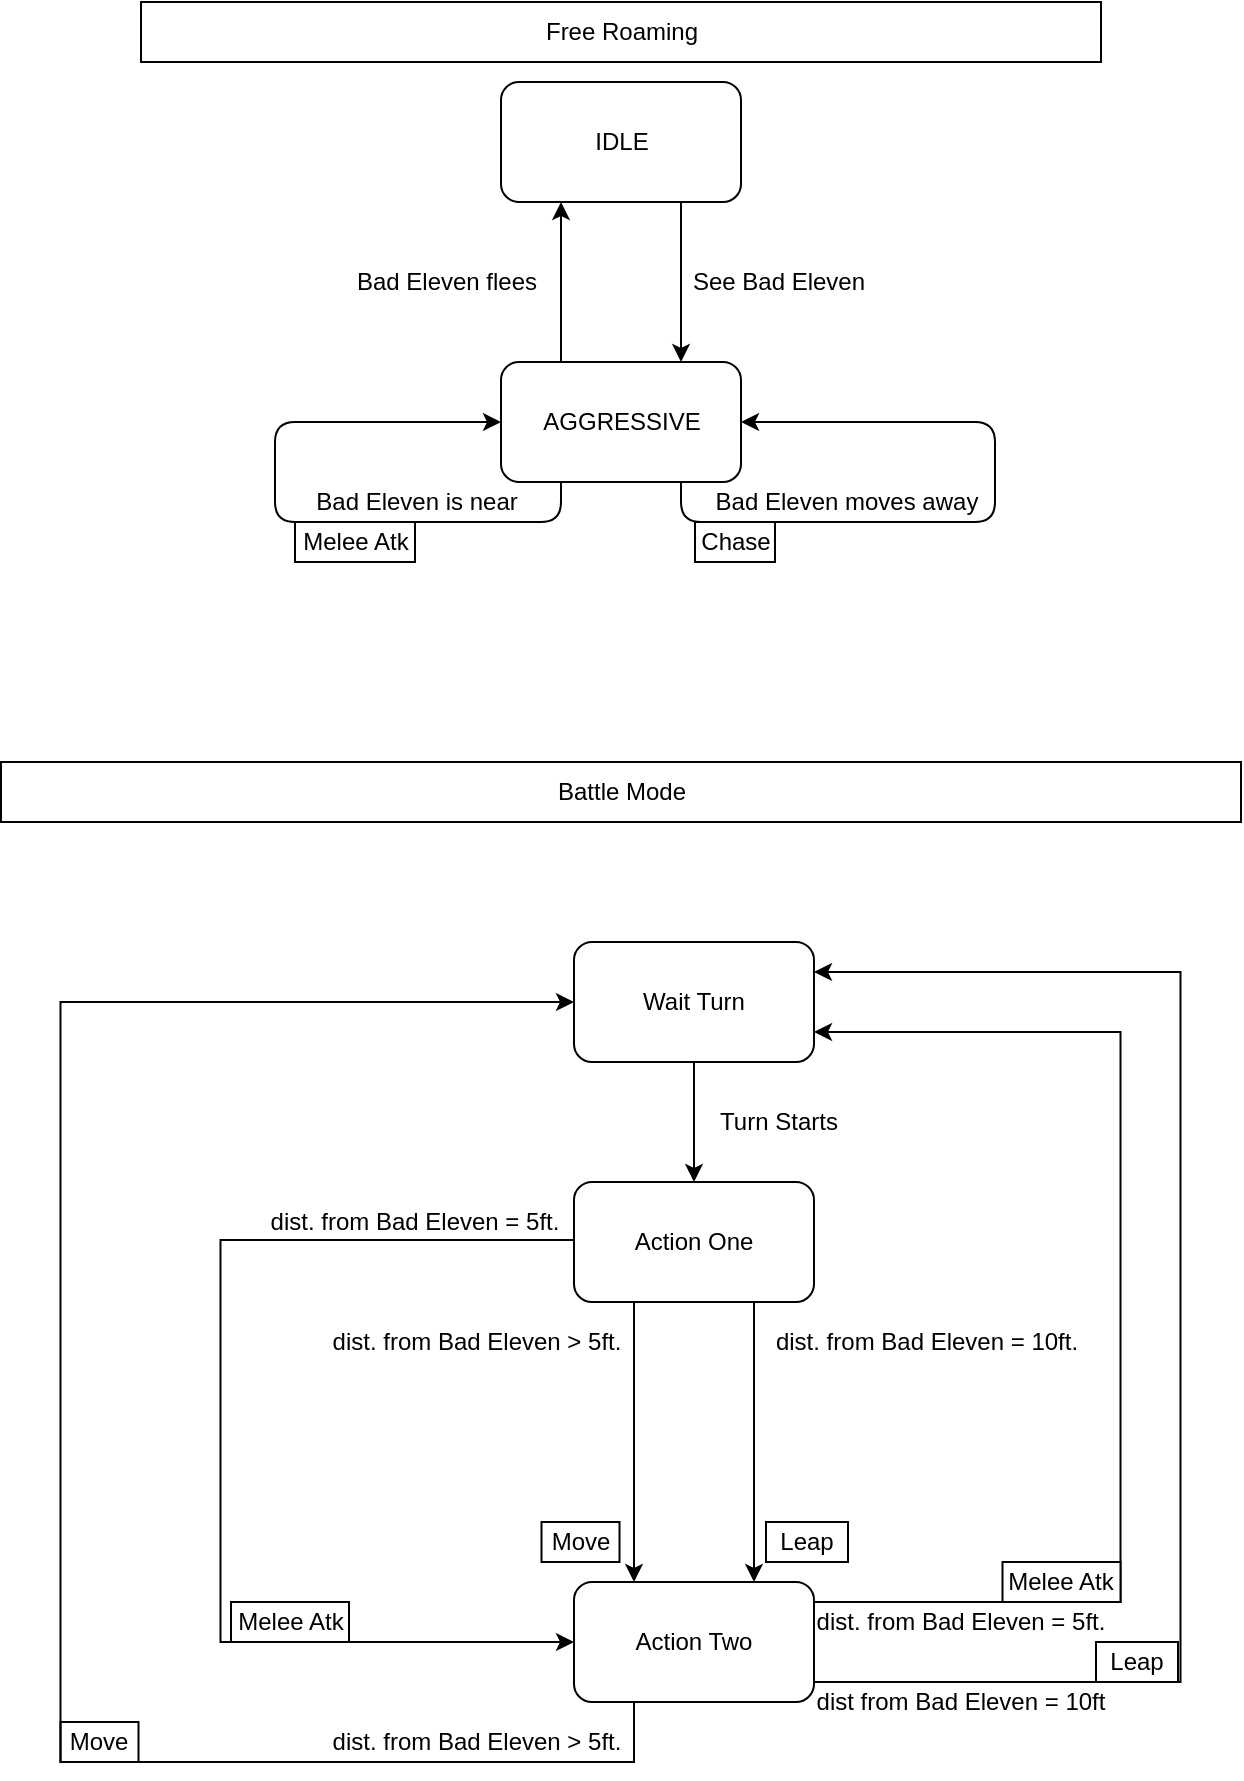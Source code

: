 <mxfile version="12.5.5"><diagram id="Zlv_XiqWlyx7ft0DZovL" name="Page-1"><mxGraphModel dx="780" dy="696" grid="1" gridSize="10" guides="1" tooltips="1" connect="1" arrows="1" fold="1" page="1" pageScale="1" pageWidth="827" pageHeight="1169" math="0" shadow="0"><root><mxCell id="0"/><mxCell id="1" parent="0"/><mxCell id="uVq_kR3ZMAJ6x4FoBAPn-3" style="edgeStyle=orthogonalEdgeStyle;rounded=0;orthogonalLoop=1;jettySize=auto;html=1;exitX=0.75;exitY=1;exitDx=0;exitDy=0;entryX=0.75;entryY=0;entryDx=0;entryDy=0;" parent="1" source="uVq_kR3ZMAJ6x4FoBAPn-1" target="uVq_kR3ZMAJ6x4FoBAPn-2" edge="1"><mxGeometry relative="1" as="geometry"/></mxCell><mxCell id="uVq_kR3ZMAJ6x4FoBAPn-1" value="IDLE" style="rounded=1;whiteSpace=wrap;html=1;" parent="1" vertex="1"><mxGeometry x="310.5" y="80" width="120" height="60" as="geometry"/></mxCell><mxCell id="uVq_kR3ZMAJ6x4FoBAPn-4" style="edgeStyle=orthogonalEdgeStyle;rounded=0;orthogonalLoop=1;jettySize=auto;html=1;exitX=0.25;exitY=0;exitDx=0;exitDy=0;entryX=0.25;entryY=1;entryDx=0;entryDy=0;" parent="1" source="uVq_kR3ZMAJ6x4FoBAPn-2" target="uVq_kR3ZMAJ6x4FoBAPn-1" edge="1"><mxGeometry relative="1" as="geometry"/></mxCell><mxCell id="uVq_kR3ZMAJ6x4FoBAPn-2" value="AGGRESSIVE" style="rounded=1;whiteSpace=wrap;html=1;" parent="1" vertex="1"><mxGeometry x="310.5" y="220" width="120" height="60" as="geometry"/></mxCell><mxCell id="uVq_kR3ZMAJ6x4FoBAPn-5" value="See Bad Eleven" style="text;html=1;align=center;verticalAlign=middle;resizable=0;points=[];autosize=1;" parent="1" vertex="1"><mxGeometry x="398.5" y="170" width="100" height="20" as="geometry"/></mxCell><mxCell id="uVq_kR3ZMAJ6x4FoBAPn-6" value="Bad Eleven flees" style="text;html=1;align=center;verticalAlign=middle;resizable=0;points=[];autosize=1;" parent="1" vertex="1"><mxGeometry x="227.5" y="170" width="110" height="20" as="geometry"/></mxCell><mxCell id="uVq_kR3ZMAJ6x4FoBAPn-8" style="edgeStyle=orthogonalEdgeStyle;orthogonalLoop=1;jettySize=auto;html=1;exitX=0.75;exitY=1;exitDx=0;exitDy=0;entryX=1;entryY=0.5;entryDx=0;entryDy=0;rounded=1;" parent="1" source="uVq_kR3ZMAJ6x4FoBAPn-2" target="uVq_kR3ZMAJ6x4FoBAPn-2" edge="1"><mxGeometry relative="1" as="geometry"><Array as="points"><mxPoint x="400.5" y="300"/><mxPoint x="557.5" y="300"/><mxPoint x="557.5" y="250"/></Array></mxGeometry></mxCell><mxCell id="uVq_kR3ZMAJ6x4FoBAPn-9" value="Bad Eleven moves away" style="text;html=1;align=center;verticalAlign=middle;resizable=0;points=[];autosize=1;" parent="1" vertex="1"><mxGeometry x="407.5" y="280" width="150" height="20" as="geometry"/></mxCell><mxCell id="uVq_kR3ZMAJ6x4FoBAPn-10" value="Chase" style="rounded=0;whiteSpace=wrap;html=1;" parent="1" vertex="1"><mxGeometry x="407.5" y="300" width="40" height="20" as="geometry"/></mxCell><mxCell id="uVq_kR3ZMAJ6x4FoBAPn-12" style="edgeStyle=orthogonalEdgeStyle;rounded=1;orthogonalLoop=1;jettySize=auto;html=1;exitX=0.25;exitY=1;exitDx=0;exitDy=0;entryX=0;entryY=0.5;entryDx=0;entryDy=0;" parent="1" source="uVq_kR3ZMAJ6x4FoBAPn-2" target="uVq_kR3ZMAJ6x4FoBAPn-2" edge="1"><mxGeometry relative="1" as="geometry"><Array as="points"><mxPoint x="340.5" y="300"/><mxPoint x="197.5" y="300"/><mxPoint x="197.5" y="250"/></Array></mxGeometry></mxCell><mxCell id="uVq_kR3ZMAJ6x4FoBAPn-13" value="Bad Eleven is near" style="text;html=1;align=center;verticalAlign=middle;resizable=0;points=[];autosize=1;" parent="1" vertex="1"><mxGeometry x="207.5" y="280" width="120" height="20" as="geometry"/></mxCell><mxCell id="uVq_kR3ZMAJ6x4FoBAPn-14" value="Melee Atk" style="rounded=0;whiteSpace=wrap;html=1;" parent="1" vertex="1"><mxGeometry x="207.5" y="300" width="60" height="20" as="geometry"/></mxCell><mxCell id="uVq_kR3ZMAJ6x4FoBAPn-15" value="Free Roaming" style="rounded=0;whiteSpace=wrap;html=1;" parent="1" vertex="1"><mxGeometry x="130.5" y="40" width="480" height="30" as="geometry"/></mxCell><mxCell id="uVq_kR3ZMAJ6x4FoBAPn-16" value="Battle Mode" style="rounded=0;whiteSpace=wrap;html=1;" parent="1" vertex="1"><mxGeometry x="60.5" y="420" width="620" height="30" as="geometry"/></mxCell><mxCell id="uVq_kR3ZMAJ6x4FoBAPn-28" style="edgeStyle=orthogonalEdgeStyle;rounded=0;orthogonalLoop=1;jettySize=auto;html=1;exitX=0;exitY=0.5;exitDx=0;exitDy=0;entryX=0;entryY=0.5;entryDx=0;entryDy=0;" parent="1" target="uVq_kR3ZMAJ6x4FoBAPn-35" edge="1" source="uVq_kR3ZMAJ6x4FoBAPn-17"><mxGeometry relative="1" as="geometry"><mxPoint x="367.5" y="659" as="sourcePoint"/><mxPoint x="175.5" y="659" as="targetPoint"/><Array as="points"><mxPoint x="347.25" y="659"/><mxPoint x="170.25" y="659"/><mxPoint x="170.25" y="860"/></Array></mxGeometry></mxCell><mxCell id="uVq_kR3ZMAJ6x4FoBAPn-52" style="edgeStyle=orthogonalEdgeStyle;rounded=1;orthogonalLoop=1;jettySize=auto;html=1;exitX=0.75;exitY=1;exitDx=0;exitDy=0;entryX=0.75;entryY=0;entryDx=0;entryDy=0;" parent="1" source="uVq_kR3ZMAJ6x4FoBAPn-17" target="uVq_kR3ZMAJ6x4FoBAPn-35" edge="1"><mxGeometry relative="1" as="geometry"/></mxCell><mxCell id="uVq_kR3ZMAJ6x4FoBAPn-54" style="edgeStyle=orthogonalEdgeStyle;rounded=1;orthogonalLoop=1;jettySize=auto;html=1;exitX=0.25;exitY=1;exitDx=0;exitDy=0;entryX=0.25;entryY=0;entryDx=0;entryDy=0;" parent="1" source="uVq_kR3ZMAJ6x4FoBAPn-17" target="uVq_kR3ZMAJ6x4FoBAPn-35" edge="1"><mxGeometry relative="1" as="geometry"/></mxCell><mxCell id="uVq_kR3ZMAJ6x4FoBAPn-17" value="Action One" style="rounded=1;whiteSpace=wrap;html=1;" parent="1" vertex="1"><mxGeometry x="347" y="630" width="120" height="60" as="geometry"/></mxCell><mxCell id="uVq_kR3ZMAJ6x4FoBAPn-19" style="edgeStyle=orthogonalEdgeStyle;rounded=1;orthogonalLoop=1;jettySize=auto;html=1;exitX=0.5;exitY=1;exitDx=0;exitDy=0;entryX=0.5;entryY=0;entryDx=0;entryDy=0;" parent="1" source="uVq_kR3ZMAJ6x4FoBAPn-18" target="uVq_kR3ZMAJ6x4FoBAPn-17" edge="1"><mxGeometry relative="1" as="geometry"/></mxCell><mxCell id="uVq_kR3ZMAJ6x4FoBAPn-18" value="Wait Turn" style="rounded=1;whiteSpace=wrap;html=1;" parent="1" vertex="1"><mxGeometry x="347" y="510" width="120" height="60" as="geometry"/></mxCell><mxCell id="uVq_kR3ZMAJ6x4FoBAPn-20" value="Turn Starts" style="text;html=1;align=center;verticalAlign=middle;resizable=0;points=[];autosize=1;" parent="1" vertex="1"><mxGeometry x="414" y="590" width="70" height="20" as="geometry"/></mxCell><mxCell id="uVq_kR3ZMAJ6x4FoBAPn-29" value="dist. from Bad Eleven = 5ft." style="text;html=1;align=center;verticalAlign=middle;resizable=0;points=[];autosize=1;" parent="1" vertex="1"><mxGeometry x="187" y="640" width="160" height="20" as="geometry"/></mxCell><mxCell id="uVq_kR3ZMAJ6x4FoBAPn-30" value="Melee Atk" style="rounded=0;whiteSpace=wrap;html=1;" parent="1" vertex="1"><mxGeometry x="175.5" y="840" width="59" height="20" as="geometry"/></mxCell><mxCell id="uVq_kR3ZMAJ6x4FoBAPn-32" value="Move" style="rounded=0;whiteSpace=wrap;html=1;" parent="1" vertex="1"><mxGeometry x="90.25" y="900" width="39" height="20" as="geometry"/></mxCell><mxCell id="uVq_kR3ZMAJ6x4FoBAPn-57" style="edgeStyle=orthogonalEdgeStyle;rounded=0;orthogonalLoop=1;jettySize=auto;html=1;exitX=1;exitY=0.25;exitDx=0;exitDy=0;entryX=1;entryY=0.75;entryDx=0;entryDy=0;" parent="1" source="uVq_kR3ZMAJ6x4FoBAPn-35" target="uVq_kR3ZMAJ6x4FoBAPn-18" edge="1"><mxGeometry relative="1" as="geometry"><Array as="points"><mxPoint x="467.25" y="840"/><mxPoint x="620.25" y="840"/><mxPoint x="620.25" y="555"/></Array></mxGeometry></mxCell><mxCell id="kWQrAP2T1ea4ABsB36rk-1" style="edgeStyle=orthogonalEdgeStyle;rounded=0;orthogonalLoop=1;jettySize=auto;html=1;exitX=0.25;exitY=1;exitDx=0;exitDy=0;entryX=0;entryY=0.5;entryDx=0;entryDy=0;" edge="1" parent="1" source="uVq_kR3ZMAJ6x4FoBAPn-35" target="uVq_kR3ZMAJ6x4FoBAPn-18"><mxGeometry relative="1" as="geometry"><mxPoint x="60.25" y="870" as="targetPoint"/><Array as="points"><mxPoint x="377.25" y="920"/><mxPoint x="90.25" y="920"/><mxPoint x="90.25" y="540"/></Array></mxGeometry></mxCell><mxCell id="uVq_kR3ZMAJ6x4FoBAPn-35" value="Action Two" style="rounded=1;whiteSpace=wrap;html=1;" parent="1" vertex="1"><mxGeometry x="347" y="830" width="120" height="60" as="geometry"/></mxCell><mxCell id="uVq_kR3ZMAJ6x4FoBAPn-37" value="dist. from Bad Eleven = 10ft." style="text;html=1;align=center;verticalAlign=middle;resizable=0;points=[];autosize=1;" parent="1" vertex="1"><mxGeometry x="438" y="700" width="170" height="20" as="geometry"/></mxCell><mxCell id="uVq_kR3ZMAJ6x4FoBAPn-38" value="Leap" style="rounded=0;whiteSpace=wrap;html=1;" parent="1" vertex="1"><mxGeometry x="443" y="800" width="41" height="20" as="geometry"/></mxCell><mxCell id="uVq_kR3ZMAJ6x4FoBAPn-40" value="dist. from Bad Eleven = 5ft." style="text;html=1;align=center;verticalAlign=middle;resizable=0;points=[];autosize=1;" parent="1" vertex="1"><mxGeometry x="460.25" y="840" width="160" height="20" as="geometry"/></mxCell><mxCell id="uVq_kR3ZMAJ6x4FoBAPn-43" value="Melee Atk" style="rounded=0;whiteSpace=wrap;html=1;" parent="1" vertex="1"><mxGeometry x="561.25" y="820" width="59" height="20" as="geometry"/></mxCell><mxCell id="uVq_kR3ZMAJ6x4FoBAPn-46" value="dist. from Bad Eleven &amp;gt; 5ft." style="text;html=1;align=center;verticalAlign=middle;resizable=0;points=[];autosize=1;" parent="1" vertex="1"><mxGeometry x="217.75" y="900" width="160" height="20" as="geometry"/></mxCell><mxCell id="uVq_kR3ZMAJ6x4FoBAPn-60" value="dist from Bad Eleven = 10ft" style="text;html=1;align=center;verticalAlign=middle;resizable=0;points=[];autosize=1;" parent="1" vertex="1"><mxGeometry x="460.25" y="880" width="160" height="20" as="geometry"/></mxCell><mxCell id="uVq_kR3ZMAJ6x4FoBAPn-61" style="edgeStyle=orthogonalEdgeStyle;rounded=0;orthogonalLoop=1;jettySize=auto;html=1;exitX=1;exitY=0.75;exitDx=0;exitDy=0;entryX=1;entryY=0.25;entryDx=0;entryDy=0;" parent="1" source="uVq_kR3ZMAJ6x4FoBAPn-35" target="uVq_kR3ZMAJ6x4FoBAPn-18" edge="1"><mxGeometry relative="1" as="geometry"><mxPoint x="467.25" y="875" as="sourcePoint"/><mxPoint x="467.25" y="525" as="targetPoint"/><Array as="points"><mxPoint x="467.25" y="880"/><mxPoint x="650.25" y="880"/><mxPoint x="650.25" y="525"/></Array></mxGeometry></mxCell><mxCell id="uVq_kR3ZMAJ6x4FoBAPn-63" value="Leap" style="rounded=0;whiteSpace=wrap;html=1;" parent="1" vertex="1"><mxGeometry x="608" y="860" width="41" height="20" as="geometry"/></mxCell><mxCell id="uVq_kR3ZMAJ6x4FoBAPn-66" value="dist. from Bad Eleven &amp;gt; 5ft." style="text;html=1;align=center;verticalAlign=middle;resizable=0;points=[];autosize=1;" parent="1" vertex="1"><mxGeometry x="217.75" y="700" width="160" height="20" as="geometry"/></mxCell><mxCell id="uVq_kR3ZMAJ6x4FoBAPn-67" value="Move" style="rounded=0;whiteSpace=wrap;html=1;" parent="1" vertex="1"><mxGeometry x="330.75" y="800" width="39" height="20" as="geometry"/></mxCell></root></mxGraphModel></diagram></mxfile>